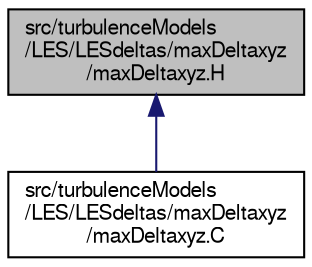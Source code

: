 digraph "src/turbulenceModels/LES/LESdeltas/maxDeltaxyz/maxDeltaxyz.H"
{
  bgcolor="transparent";
  edge [fontname="FreeSans",fontsize="10",labelfontname="FreeSans",labelfontsize="10"];
  node [fontname="FreeSans",fontsize="10",shape=record];
  Node2 [label="src/turbulenceModels\l/LES/LESdeltas/maxDeltaxyz\l/maxDeltaxyz.H",height=0.2,width=0.4,color="black", fillcolor="grey75", style="filled", fontcolor="black"];
  Node2 -> Node3 [dir="back",color="midnightblue",fontsize="10",style="solid",fontname="FreeSans"];
  Node3 [label="src/turbulenceModels\l/LES/LESdeltas/maxDeltaxyz\l/maxDeltaxyz.C",height=0.2,width=0.4,color="black",URL="$a40478.html"];
}
